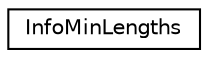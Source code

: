digraph "Graphical Class Hierarchy"
{
 // LATEX_PDF_SIZE
  edge [fontname="Helvetica",fontsize="10",labelfontname="Helvetica",labelfontsize="10"];
  node [fontname="Helvetica",fontsize="10",shape=record];
  rankdir="LR";
  Node0 [label="InfoMinLengths",height=0.2,width=0.4,color="black", fillcolor="white", style="filled",URL="$structInfoMinLengths.html",tooltip=" "];
}
